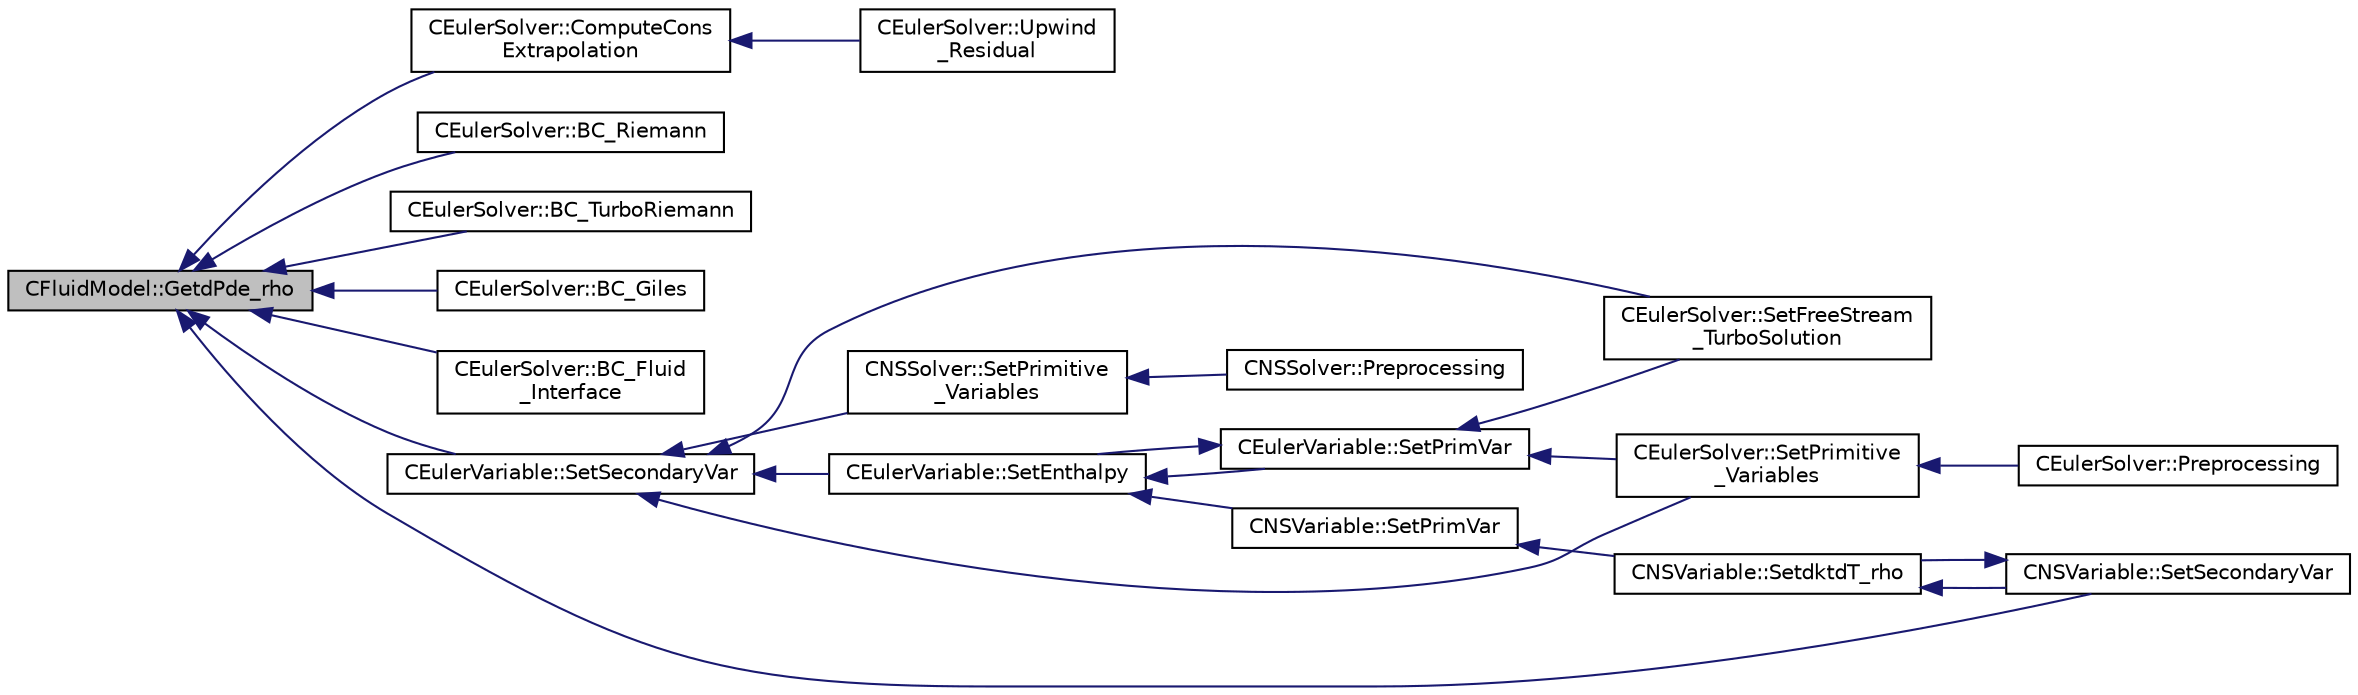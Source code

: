 digraph "CFluidModel::GetdPde_rho"
{
  edge [fontname="Helvetica",fontsize="10",labelfontname="Helvetica",labelfontsize="10"];
  node [fontname="Helvetica",fontsize="10",shape=record];
  rankdir="LR";
  Node126 [label="CFluidModel::GetdPde_rho",height=0.2,width=0.4,color="black", fillcolor="grey75", style="filled", fontcolor="black"];
  Node126 -> Node127 [dir="back",color="midnightblue",fontsize="10",style="solid",fontname="Helvetica"];
  Node127 [label="CEulerSolver::ComputeCons\lExtrapolation",height=0.2,width=0.4,color="black", fillcolor="white", style="filled",URL="$class_c_euler_solver.html#a0dbe3f07b0782efbfa7f92346ce68714",tooltip="Compute the extrapolated quantities, for MUSCL upwind 2nd reconstruction, in a more thermodynamic con..."];
  Node127 -> Node128 [dir="back",color="midnightblue",fontsize="10",style="solid",fontname="Helvetica"];
  Node128 [label="CEulerSolver::Upwind\l_Residual",height=0.2,width=0.4,color="black", fillcolor="white", style="filled",URL="$class_c_euler_solver.html#a9cb1da16bea732300854a351ebca2ed3",tooltip="Compute the spatial integration using a upwind scheme. "];
  Node126 -> Node129 [dir="back",color="midnightblue",fontsize="10",style="solid",fontname="Helvetica"];
  Node129 [label="CEulerSolver::BC_Riemann",height=0.2,width=0.4,color="black", fillcolor="white", style="filled",URL="$class_c_euler_solver.html#a22c21d18fa626d489db9a387234bd9d0",tooltip="Impose the boundary condition using characteristic recostruction. "];
  Node126 -> Node130 [dir="back",color="midnightblue",fontsize="10",style="solid",fontname="Helvetica"];
  Node130 [label="CEulerSolver::BC_TurboRiemann",height=0.2,width=0.4,color="black", fillcolor="white", style="filled",URL="$class_c_euler_solver.html#a0066305803a18511fb89b8951f4e4866",tooltip="Impose the boundary condition using characteristic recostruction. "];
  Node126 -> Node131 [dir="back",color="midnightblue",fontsize="10",style="solid",fontname="Helvetica"];
  Node131 [label="CEulerSolver::BC_Giles",height=0.2,width=0.4,color="black", fillcolor="white", style="filled",URL="$class_c_euler_solver.html#aa4c3988e3ce0c18460b5c069650c57b0",tooltip="Impose the boundary condition using characteristic recostruction. "];
  Node126 -> Node132 [dir="back",color="midnightblue",fontsize="10",style="solid",fontname="Helvetica"];
  Node132 [label="CEulerSolver::BC_Fluid\l_Interface",height=0.2,width=0.4,color="black", fillcolor="white", style="filled",URL="$class_c_euler_solver.html#accb01b3402a9de5c1c23fdaef60c831f",tooltip="Impose the interface state across sliding meshes. "];
  Node126 -> Node133 [dir="back",color="midnightblue",fontsize="10",style="solid",fontname="Helvetica"];
  Node133 [label="CEulerVariable::SetSecondaryVar",height=0.2,width=0.4,color="black", fillcolor="white", style="filled",URL="$class_c_euler_variable.html#a006e3b1ff2c9bc458c975663b0d84ae7",tooltip="A virtual member. "];
  Node133 -> Node134 [dir="back",color="midnightblue",fontsize="10",style="solid",fontname="Helvetica"];
  Node134 [label="CEulerVariable::SetEnthalpy",height=0.2,width=0.4,color="black", fillcolor="white", style="filled",URL="$class_c_euler_variable.html#ae090e3adc40d949b8dca77043daccddd",tooltip="Set the value of the enthalpy. "];
  Node134 -> Node135 [dir="back",color="midnightblue",fontsize="10",style="solid",fontname="Helvetica"];
  Node135 [label="CEulerVariable::SetPrimVar",height=0.2,width=0.4,color="black", fillcolor="white", style="filled",URL="$class_c_euler_variable.html#a674dd196e3eed72a762eedec72b534fc",tooltip="Set all the primitive variables for compressible flows. "];
  Node135 -> Node134 [dir="back",color="midnightblue",fontsize="10",style="solid",fontname="Helvetica"];
  Node135 -> Node136 [dir="back",color="midnightblue",fontsize="10",style="solid",fontname="Helvetica"];
  Node136 [label="CEulerSolver::SetPrimitive\l_Variables",height=0.2,width=0.4,color="black", fillcolor="white", style="filled",URL="$class_c_euler_solver.html#aedaa1fe91dbde649b457ce89a82e7ab4",tooltip="Compute the velocity^2, SoundSpeed, Pressure, Enthalpy, Viscosity. "];
  Node136 -> Node137 [dir="back",color="midnightblue",fontsize="10",style="solid",fontname="Helvetica"];
  Node137 [label="CEulerSolver::Preprocessing",height=0.2,width=0.4,color="black", fillcolor="white", style="filled",URL="$class_c_euler_solver.html#a8b89e1bfce33284c2d8f5f00f82f3f3f",tooltip="Compute primitive variables and their gradients. "];
  Node135 -> Node138 [dir="back",color="midnightblue",fontsize="10",style="solid",fontname="Helvetica"];
  Node138 [label="CEulerSolver::SetFreeStream\l_TurboSolution",height=0.2,width=0.4,color="black", fillcolor="white", style="filled",URL="$class_c_euler_solver.html#ac116e43e6c7eef751bc807908f235c31",tooltip="Set the solution using the Freestream values. "];
  Node134 -> Node139 [dir="back",color="midnightblue",fontsize="10",style="solid",fontname="Helvetica"];
  Node139 [label="CNSVariable::SetPrimVar",height=0.2,width=0.4,color="black", fillcolor="white", style="filled",URL="$class_c_n_s_variable.html#a0db8c1ede5090174259a69548d20c9fe",tooltip="Set all the primitive variables for compressible flows. "];
  Node139 -> Node140 [dir="back",color="midnightblue",fontsize="10",style="solid",fontname="Helvetica"];
  Node140 [label="CNSVariable::SetdktdT_rho",height=0.2,width=0.4,color="black", fillcolor="white", style="filled",URL="$class_c_n_s_variable.html#a3d749ea73bdc0f7dd45aa2ed713e768b",tooltip="Set the derivative of thermal conductivity with respect to temperature (at constant density)..."];
  Node140 -> Node141 [dir="back",color="midnightblue",fontsize="10",style="solid",fontname="Helvetica"];
  Node141 [label="CNSVariable::SetSecondaryVar",height=0.2,width=0.4,color="black", fillcolor="white", style="filled",URL="$class_c_n_s_variable.html#a574bbbfda4f2191f836d2e3e7e1c8b3e",tooltip="Set all the secondary variables (partial derivatives) for compressible flows. "];
  Node141 -> Node140 [dir="back",color="midnightblue",fontsize="10",style="solid",fontname="Helvetica"];
  Node133 -> Node136 [dir="back",color="midnightblue",fontsize="10",style="solid",fontname="Helvetica"];
  Node133 -> Node138 [dir="back",color="midnightblue",fontsize="10",style="solid",fontname="Helvetica"];
  Node133 -> Node142 [dir="back",color="midnightblue",fontsize="10",style="solid",fontname="Helvetica"];
  Node142 [label="CNSSolver::SetPrimitive\l_Variables",height=0.2,width=0.4,color="black", fillcolor="white", style="filled",URL="$class_c_n_s_solver.html#a243b3ecbee1462f56c811f4f5cbc5adc",tooltip="Compute the velocity^2, SoundSpeed, Pressure, Enthalpy, Viscosity. "];
  Node142 -> Node143 [dir="back",color="midnightblue",fontsize="10",style="solid",fontname="Helvetica"];
  Node143 [label="CNSSolver::Preprocessing",height=0.2,width=0.4,color="black", fillcolor="white", style="filled",URL="$class_c_n_s_solver.html#a028c83d18cf8520dff2f9628d8a04e4b",tooltip="Restart residual and compute gradients. "];
  Node126 -> Node141 [dir="back",color="midnightblue",fontsize="10",style="solid",fontname="Helvetica"];
}
